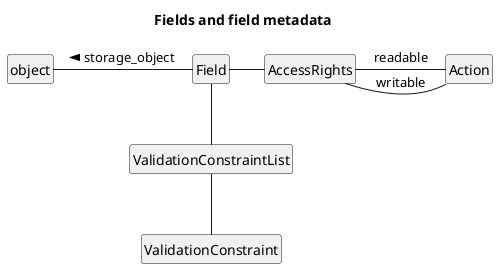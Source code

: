 @startuml

title Fields and field metadata

hide members
hide circle

Field -left- object : storage_object >
Field -- ValidationConstraintList
ValidationConstraintList -down- ValidationConstraint
Field -right- AccessRights
AccessRights -right- Action : readable
AccessRights -right- Action : writable

@enduml